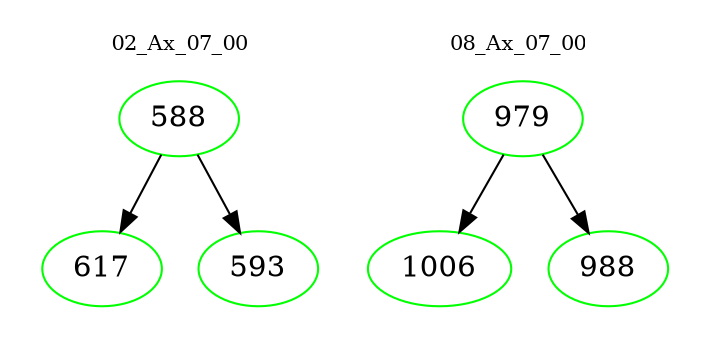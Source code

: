 digraph{
subgraph cluster_0 {
color = white
label = "02_Ax_07_00";
fontsize=10;
T0_588 [label="588", color="green"]
T0_588 -> T0_617 [color="black"]
T0_617 [label="617", color="green"]
T0_588 -> T0_593 [color="black"]
T0_593 [label="593", color="green"]
}
subgraph cluster_1 {
color = white
label = "08_Ax_07_00";
fontsize=10;
T1_979 [label="979", color="green"]
T1_979 -> T1_1006 [color="black"]
T1_1006 [label="1006", color="green"]
T1_979 -> T1_988 [color="black"]
T1_988 [label="988", color="green"]
}
}
